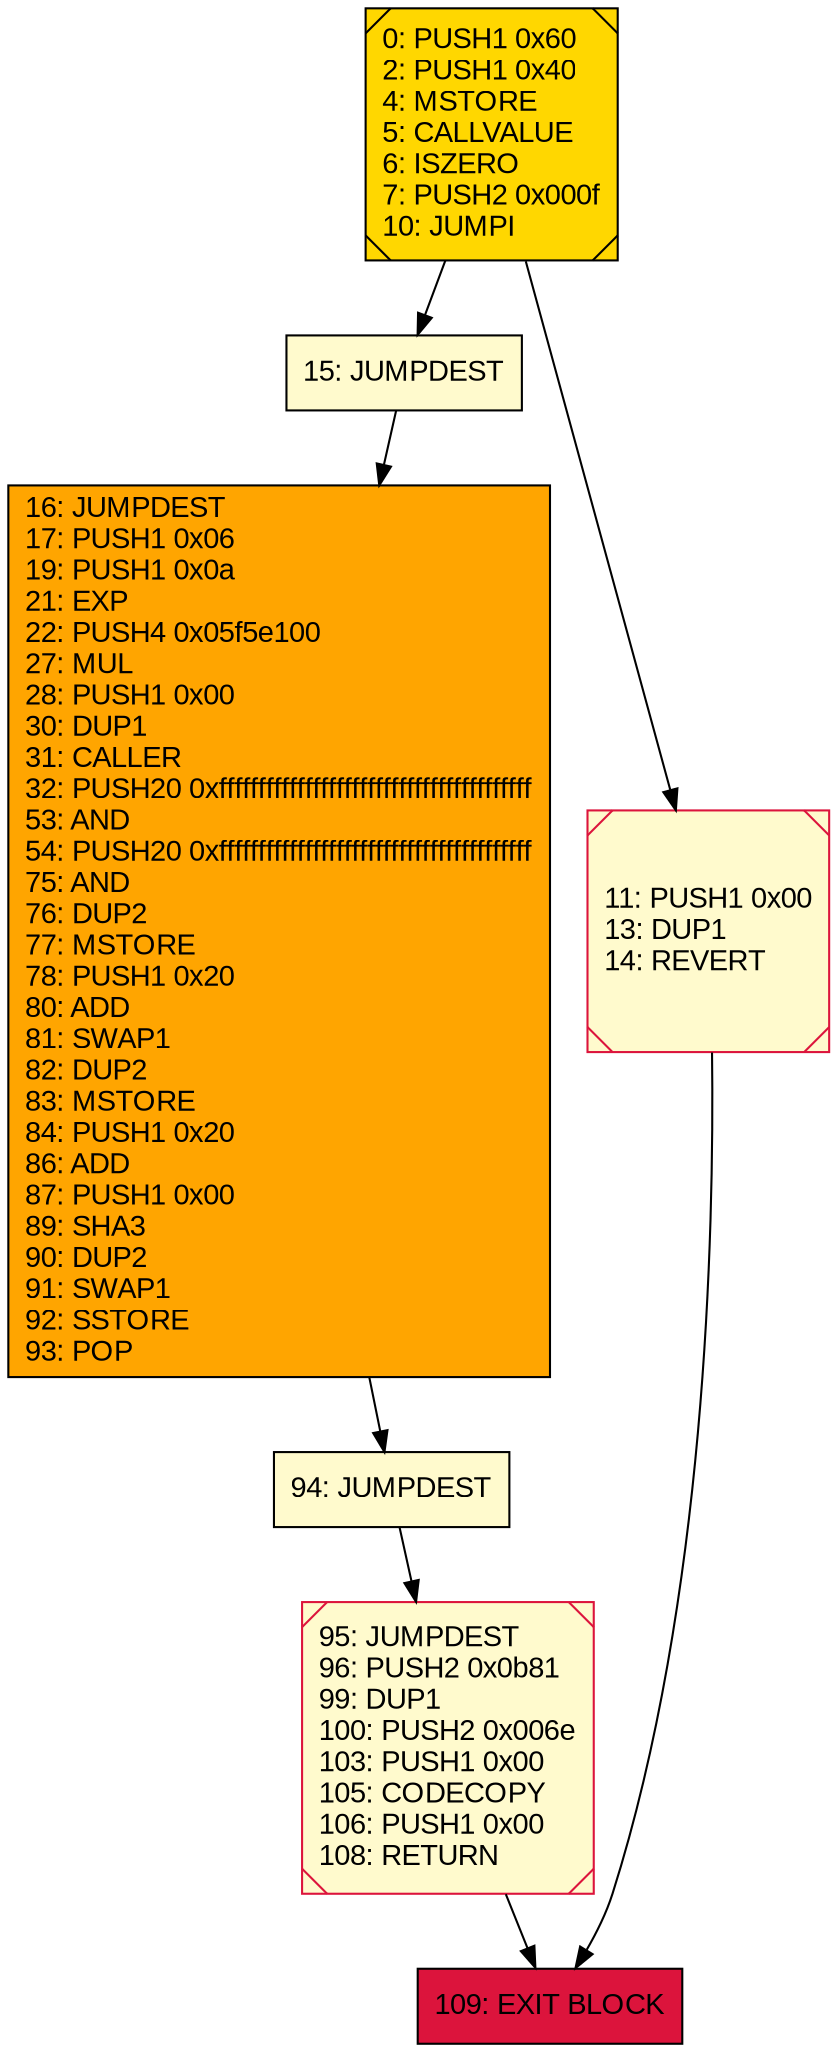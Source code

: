 digraph G {
bgcolor=transparent rankdir=UD;
node [shape=box style=filled color=black fillcolor=white fontname=arial fontcolor=black];
95 [label="95: JUMPDEST\l96: PUSH2 0x0b81\l99: DUP1\l100: PUSH2 0x006e\l103: PUSH1 0x00\l105: CODECOPY\l106: PUSH1 0x00\l108: RETURN\l" fillcolor=lemonchiffon shape=Msquare color=crimson ];
15 [label="15: JUMPDEST\l" fillcolor=lemonchiffon ];
94 [label="94: JUMPDEST\l" fillcolor=lemonchiffon ];
0 [label="0: PUSH1 0x60\l2: PUSH1 0x40\l4: MSTORE\l5: CALLVALUE\l6: ISZERO\l7: PUSH2 0x000f\l10: JUMPI\l" fillcolor=lemonchiffon shape=Msquare fillcolor=gold ];
11 [label="11: PUSH1 0x00\l13: DUP1\l14: REVERT\l" fillcolor=lemonchiffon shape=Msquare color=crimson ];
16 [label="16: JUMPDEST\l17: PUSH1 0x06\l19: PUSH1 0x0a\l21: EXP\l22: PUSH4 0x05f5e100\l27: MUL\l28: PUSH1 0x00\l30: DUP1\l31: CALLER\l32: PUSH20 0xffffffffffffffffffffffffffffffffffffffff\l53: AND\l54: PUSH20 0xffffffffffffffffffffffffffffffffffffffff\l75: AND\l76: DUP2\l77: MSTORE\l78: PUSH1 0x20\l80: ADD\l81: SWAP1\l82: DUP2\l83: MSTORE\l84: PUSH1 0x20\l86: ADD\l87: PUSH1 0x00\l89: SHA3\l90: DUP2\l91: SWAP1\l92: SSTORE\l93: POP\l" fillcolor=orange ];
109 [label="109: EXIT BLOCK\l" fillcolor=crimson ];
94 -> 95;
0 -> 11;
11 -> 109;
0 -> 15;
95 -> 109;
15 -> 16;
16 -> 94;
}